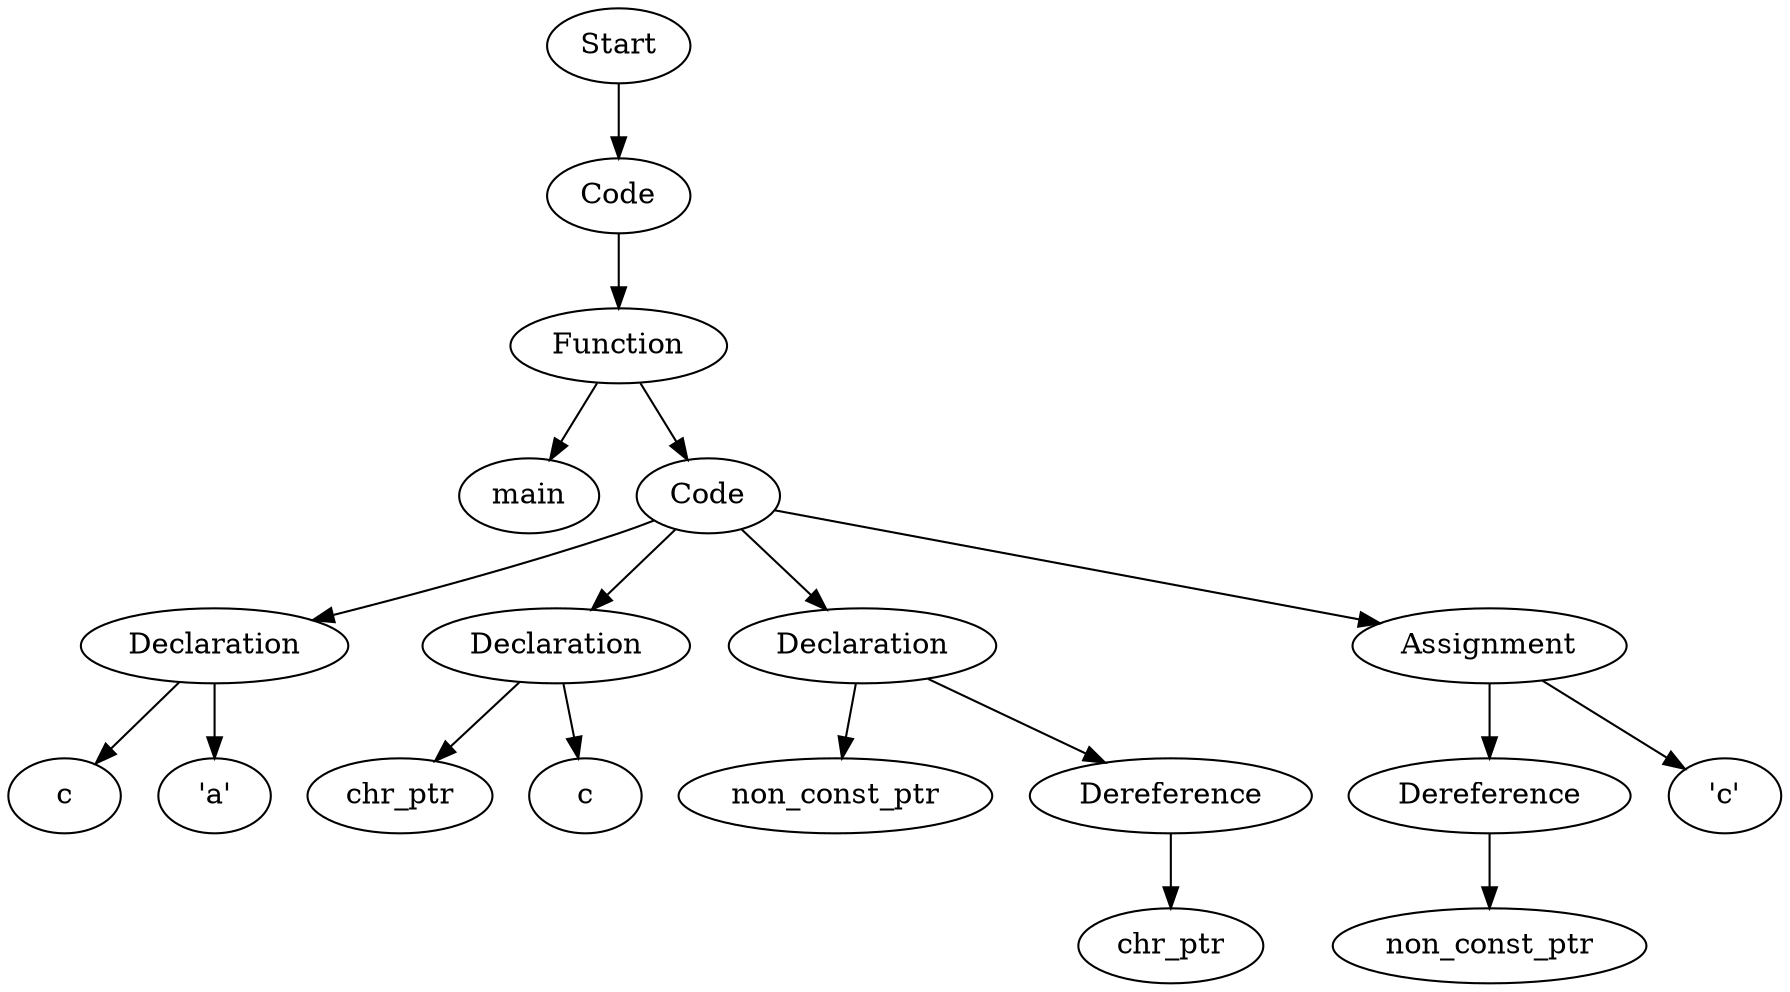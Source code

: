 digraph AST {
  "134272668009616" [label="Start"];
  "134272668009616" -> "134272668017776";
  "134272668017776" [label="Code"];
  "134272668017776" -> "134272668012928";
  "134272668012928" [label="Function"];
  "134272668012928" -> "134272668536880";
  "134272668012928" -> "134272668536736";
  "134272668536880" [label="main"];
  "134272668536736" [label="Code"];
  "134272668536736" -> "134272668536064";
  "134272668536736" -> "134272668016912";
  "134272668536736" -> "134272668016240";
  "134272668536736" -> "134272668014944";
  "134272668536064" [label="Declaration"];
  "134272668536064" -> "134272668013984";
  "134272668536064" -> "134272668014560";
  "134272668013984" [label="c"];
  "134272668014560" [label="'a'"];
  "134272668016912" [label="Declaration"];
  "134272668016912" -> "134272668010912";
  "134272668016912" -> "134272668014704";
  "134272668010912" [label="chr_ptr"];
  "134272668014704" [label="c"];
  "134272668016240" [label="Declaration"];
  "134272668016240" -> "134272668020560";
  "134272668016240" -> "134272668011344";
  "134272668020560" [label="non_const_ptr"];
  "134272668011344" [label="Dereference"];
  "134272668011344" -> "134272668010768";
  "134272668010768" [label="chr_ptr"];
  "134272668014944" [label="Assignment"];
  "134272668014944" -> "134272668019024";
  "134272668014944" -> "134272668017152";
  "134272668019024" [label="Dereference"];
  "134272668019024" -> "134272668016336";
  "134272668016336" [label="non_const_ptr"];
  "134272668017152" [label="'c'"];
}
